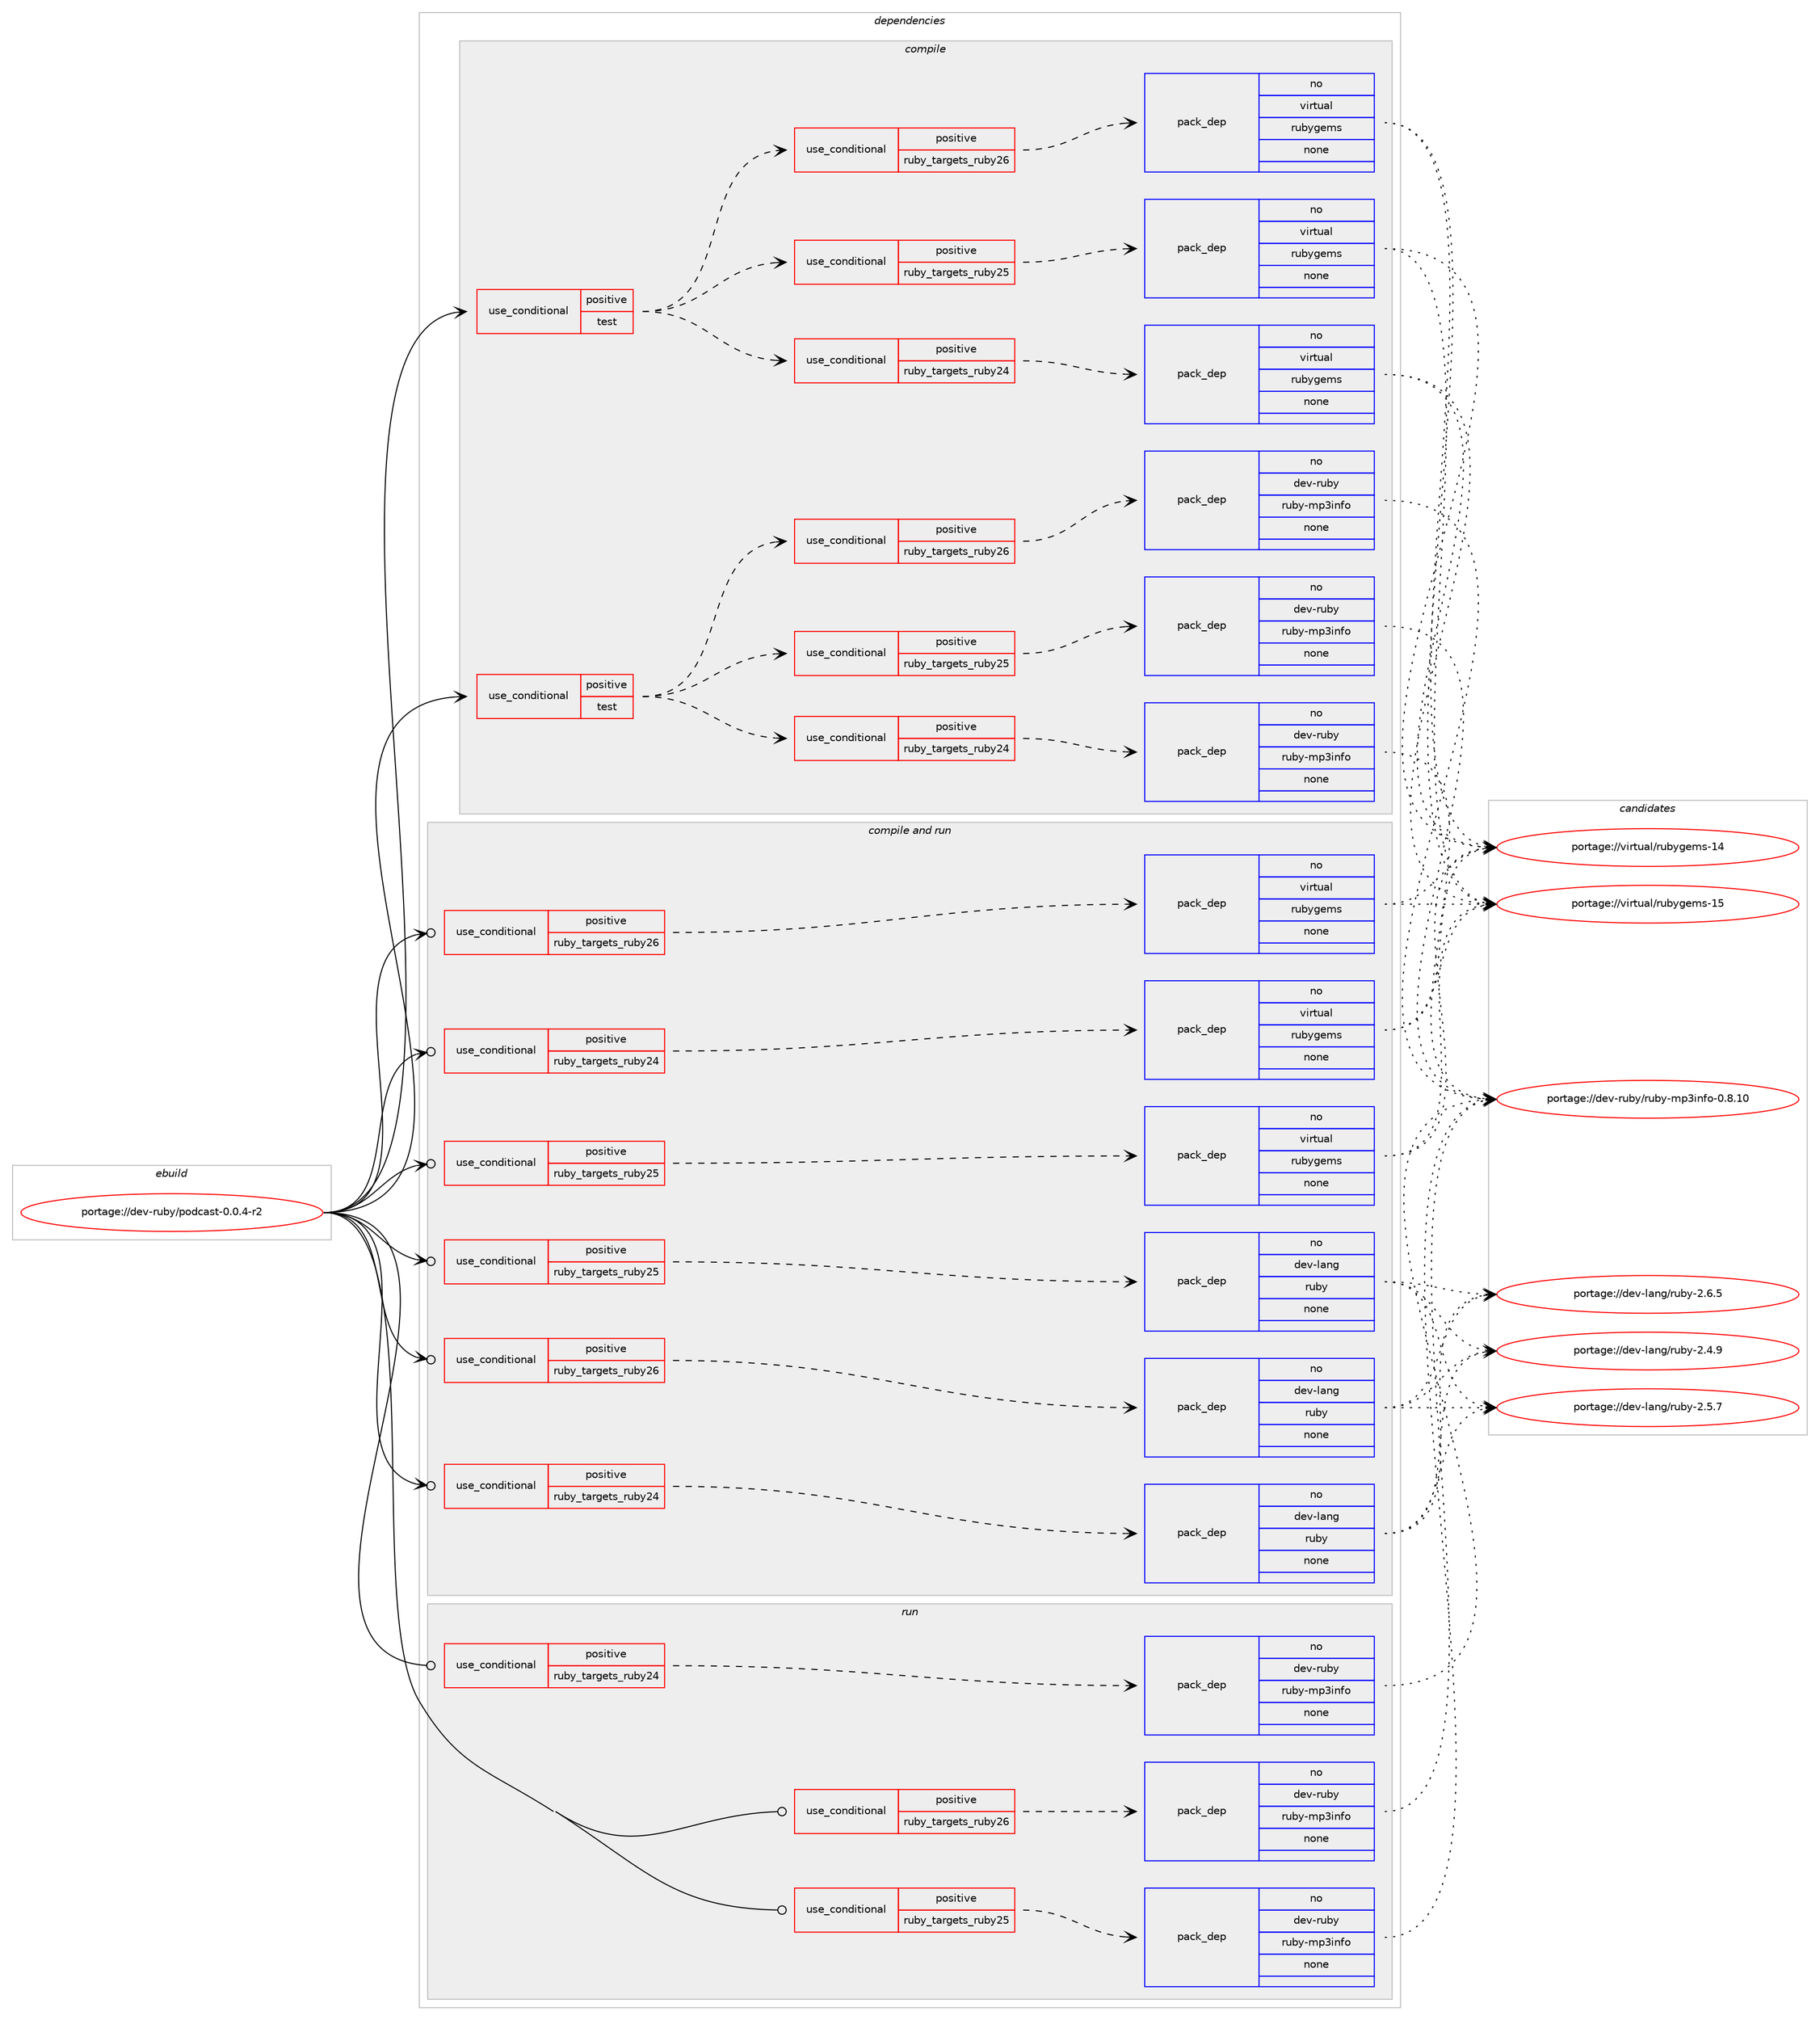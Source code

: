 digraph prolog {

# *************
# Graph options
# *************

newrank=true;
concentrate=true;
compound=true;
graph [rankdir=LR,fontname=Helvetica,fontsize=10,ranksep=1.5];#, ranksep=2.5, nodesep=0.2];
edge  [arrowhead=vee];
node  [fontname=Helvetica,fontsize=10];

# **********
# The ebuild
# **********

subgraph cluster_leftcol {
color=gray;
rank=same;
label=<<i>ebuild</i>>;
id [label="portage://dev-ruby/podcast-0.0.4-r2", color=red, width=4, href="../dev-ruby/podcast-0.0.4-r2.svg"];
}

# ****************
# The dependencies
# ****************

subgraph cluster_midcol {
color=gray;
label=<<i>dependencies</i>>;
subgraph cluster_compile {
fillcolor="#eeeeee";
style=filled;
label=<<i>compile</i>>;
subgraph cond59168 {
dependency234407 [label=<<TABLE BORDER="0" CELLBORDER="1" CELLSPACING="0" CELLPADDING="4"><TR><TD ROWSPAN="3" CELLPADDING="10">use_conditional</TD></TR><TR><TD>positive</TD></TR><TR><TD>test</TD></TR></TABLE>>, shape=none, color=red];
subgraph cond59169 {
dependency234408 [label=<<TABLE BORDER="0" CELLBORDER="1" CELLSPACING="0" CELLPADDING="4"><TR><TD ROWSPAN="3" CELLPADDING="10">use_conditional</TD></TR><TR><TD>positive</TD></TR><TR><TD>ruby_targets_ruby24</TD></TR></TABLE>>, shape=none, color=red];
subgraph pack171694 {
dependency234409 [label=<<TABLE BORDER="0" CELLBORDER="1" CELLSPACING="0" CELLPADDING="4" WIDTH="220"><TR><TD ROWSPAN="6" CELLPADDING="30">pack_dep</TD></TR><TR><TD WIDTH="110">no</TD></TR><TR><TD>dev-ruby</TD></TR><TR><TD>ruby-mp3info</TD></TR><TR><TD>none</TD></TR><TR><TD></TD></TR></TABLE>>, shape=none, color=blue];
}
dependency234408:e -> dependency234409:w [weight=20,style="dashed",arrowhead="vee"];
}
dependency234407:e -> dependency234408:w [weight=20,style="dashed",arrowhead="vee"];
subgraph cond59170 {
dependency234410 [label=<<TABLE BORDER="0" CELLBORDER="1" CELLSPACING="0" CELLPADDING="4"><TR><TD ROWSPAN="3" CELLPADDING="10">use_conditional</TD></TR><TR><TD>positive</TD></TR><TR><TD>ruby_targets_ruby25</TD></TR></TABLE>>, shape=none, color=red];
subgraph pack171695 {
dependency234411 [label=<<TABLE BORDER="0" CELLBORDER="1" CELLSPACING="0" CELLPADDING="4" WIDTH="220"><TR><TD ROWSPAN="6" CELLPADDING="30">pack_dep</TD></TR><TR><TD WIDTH="110">no</TD></TR><TR><TD>dev-ruby</TD></TR><TR><TD>ruby-mp3info</TD></TR><TR><TD>none</TD></TR><TR><TD></TD></TR></TABLE>>, shape=none, color=blue];
}
dependency234410:e -> dependency234411:w [weight=20,style="dashed",arrowhead="vee"];
}
dependency234407:e -> dependency234410:w [weight=20,style="dashed",arrowhead="vee"];
subgraph cond59171 {
dependency234412 [label=<<TABLE BORDER="0" CELLBORDER="1" CELLSPACING="0" CELLPADDING="4"><TR><TD ROWSPAN="3" CELLPADDING="10">use_conditional</TD></TR><TR><TD>positive</TD></TR><TR><TD>ruby_targets_ruby26</TD></TR></TABLE>>, shape=none, color=red];
subgraph pack171696 {
dependency234413 [label=<<TABLE BORDER="0" CELLBORDER="1" CELLSPACING="0" CELLPADDING="4" WIDTH="220"><TR><TD ROWSPAN="6" CELLPADDING="30">pack_dep</TD></TR><TR><TD WIDTH="110">no</TD></TR><TR><TD>dev-ruby</TD></TR><TR><TD>ruby-mp3info</TD></TR><TR><TD>none</TD></TR><TR><TD></TD></TR></TABLE>>, shape=none, color=blue];
}
dependency234412:e -> dependency234413:w [weight=20,style="dashed",arrowhead="vee"];
}
dependency234407:e -> dependency234412:w [weight=20,style="dashed",arrowhead="vee"];
}
id:e -> dependency234407:w [weight=20,style="solid",arrowhead="vee"];
subgraph cond59172 {
dependency234414 [label=<<TABLE BORDER="0" CELLBORDER="1" CELLSPACING="0" CELLPADDING="4"><TR><TD ROWSPAN="3" CELLPADDING="10">use_conditional</TD></TR><TR><TD>positive</TD></TR><TR><TD>test</TD></TR></TABLE>>, shape=none, color=red];
subgraph cond59173 {
dependency234415 [label=<<TABLE BORDER="0" CELLBORDER="1" CELLSPACING="0" CELLPADDING="4"><TR><TD ROWSPAN="3" CELLPADDING="10">use_conditional</TD></TR><TR><TD>positive</TD></TR><TR><TD>ruby_targets_ruby24</TD></TR></TABLE>>, shape=none, color=red];
subgraph pack171697 {
dependency234416 [label=<<TABLE BORDER="0" CELLBORDER="1" CELLSPACING="0" CELLPADDING="4" WIDTH="220"><TR><TD ROWSPAN="6" CELLPADDING="30">pack_dep</TD></TR><TR><TD WIDTH="110">no</TD></TR><TR><TD>virtual</TD></TR><TR><TD>rubygems</TD></TR><TR><TD>none</TD></TR><TR><TD></TD></TR></TABLE>>, shape=none, color=blue];
}
dependency234415:e -> dependency234416:w [weight=20,style="dashed",arrowhead="vee"];
}
dependency234414:e -> dependency234415:w [weight=20,style="dashed",arrowhead="vee"];
subgraph cond59174 {
dependency234417 [label=<<TABLE BORDER="0" CELLBORDER="1" CELLSPACING="0" CELLPADDING="4"><TR><TD ROWSPAN="3" CELLPADDING="10">use_conditional</TD></TR><TR><TD>positive</TD></TR><TR><TD>ruby_targets_ruby25</TD></TR></TABLE>>, shape=none, color=red];
subgraph pack171698 {
dependency234418 [label=<<TABLE BORDER="0" CELLBORDER="1" CELLSPACING="0" CELLPADDING="4" WIDTH="220"><TR><TD ROWSPAN="6" CELLPADDING="30">pack_dep</TD></TR><TR><TD WIDTH="110">no</TD></TR><TR><TD>virtual</TD></TR><TR><TD>rubygems</TD></TR><TR><TD>none</TD></TR><TR><TD></TD></TR></TABLE>>, shape=none, color=blue];
}
dependency234417:e -> dependency234418:w [weight=20,style="dashed",arrowhead="vee"];
}
dependency234414:e -> dependency234417:w [weight=20,style="dashed",arrowhead="vee"];
subgraph cond59175 {
dependency234419 [label=<<TABLE BORDER="0" CELLBORDER="1" CELLSPACING="0" CELLPADDING="4"><TR><TD ROWSPAN="3" CELLPADDING="10">use_conditional</TD></TR><TR><TD>positive</TD></TR><TR><TD>ruby_targets_ruby26</TD></TR></TABLE>>, shape=none, color=red];
subgraph pack171699 {
dependency234420 [label=<<TABLE BORDER="0" CELLBORDER="1" CELLSPACING="0" CELLPADDING="4" WIDTH="220"><TR><TD ROWSPAN="6" CELLPADDING="30">pack_dep</TD></TR><TR><TD WIDTH="110">no</TD></TR><TR><TD>virtual</TD></TR><TR><TD>rubygems</TD></TR><TR><TD>none</TD></TR><TR><TD></TD></TR></TABLE>>, shape=none, color=blue];
}
dependency234419:e -> dependency234420:w [weight=20,style="dashed",arrowhead="vee"];
}
dependency234414:e -> dependency234419:w [weight=20,style="dashed",arrowhead="vee"];
}
id:e -> dependency234414:w [weight=20,style="solid",arrowhead="vee"];
}
subgraph cluster_compileandrun {
fillcolor="#eeeeee";
style=filled;
label=<<i>compile and run</i>>;
subgraph cond59176 {
dependency234421 [label=<<TABLE BORDER="0" CELLBORDER="1" CELLSPACING="0" CELLPADDING="4"><TR><TD ROWSPAN="3" CELLPADDING="10">use_conditional</TD></TR><TR><TD>positive</TD></TR><TR><TD>ruby_targets_ruby24</TD></TR></TABLE>>, shape=none, color=red];
subgraph pack171700 {
dependency234422 [label=<<TABLE BORDER="0" CELLBORDER="1" CELLSPACING="0" CELLPADDING="4" WIDTH="220"><TR><TD ROWSPAN="6" CELLPADDING="30">pack_dep</TD></TR><TR><TD WIDTH="110">no</TD></TR><TR><TD>dev-lang</TD></TR><TR><TD>ruby</TD></TR><TR><TD>none</TD></TR><TR><TD></TD></TR></TABLE>>, shape=none, color=blue];
}
dependency234421:e -> dependency234422:w [weight=20,style="dashed",arrowhead="vee"];
}
id:e -> dependency234421:w [weight=20,style="solid",arrowhead="odotvee"];
subgraph cond59177 {
dependency234423 [label=<<TABLE BORDER="0" CELLBORDER="1" CELLSPACING="0" CELLPADDING="4"><TR><TD ROWSPAN="3" CELLPADDING="10">use_conditional</TD></TR><TR><TD>positive</TD></TR><TR><TD>ruby_targets_ruby24</TD></TR></TABLE>>, shape=none, color=red];
subgraph pack171701 {
dependency234424 [label=<<TABLE BORDER="0" CELLBORDER="1" CELLSPACING="0" CELLPADDING="4" WIDTH="220"><TR><TD ROWSPAN="6" CELLPADDING="30">pack_dep</TD></TR><TR><TD WIDTH="110">no</TD></TR><TR><TD>virtual</TD></TR><TR><TD>rubygems</TD></TR><TR><TD>none</TD></TR><TR><TD></TD></TR></TABLE>>, shape=none, color=blue];
}
dependency234423:e -> dependency234424:w [weight=20,style="dashed",arrowhead="vee"];
}
id:e -> dependency234423:w [weight=20,style="solid",arrowhead="odotvee"];
subgraph cond59178 {
dependency234425 [label=<<TABLE BORDER="0" CELLBORDER="1" CELLSPACING="0" CELLPADDING="4"><TR><TD ROWSPAN="3" CELLPADDING="10">use_conditional</TD></TR><TR><TD>positive</TD></TR><TR><TD>ruby_targets_ruby25</TD></TR></TABLE>>, shape=none, color=red];
subgraph pack171702 {
dependency234426 [label=<<TABLE BORDER="0" CELLBORDER="1" CELLSPACING="0" CELLPADDING="4" WIDTH="220"><TR><TD ROWSPAN="6" CELLPADDING="30">pack_dep</TD></TR><TR><TD WIDTH="110">no</TD></TR><TR><TD>dev-lang</TD></TR><TR><TD>ruby</TD></TR><TR><TD>none</TD></TR><TR><TD></TD></TR></TABLE>>, shape=none, color=blue];
}
dependency234425:e -> dependency234426:w [weight=20,style="dashed",arrowhead="vee"];
}
id:e -> dependency234425:w [weight=20,style="solid",arrowhead="odotvee"];
subgraph cond59179 {
dependency234427 [label=<<TABLE BORDER="0" CELLBORDER="1" CELLSPACING="0" CELLPADDING="4"><TR><TD ROWSPAN="3" CELLPADDING="10">use_conditional</TD></TR><TR><TD>positive</TD></TR><TR><TD>ruby_targets_ruby25</TD></TR></TABLE>>, shape=none, color=red];
subgraph pack171703 {
dependency234428 [label=<<TABLE BORDER="0" CELLBORDER="1" CELLSPACING="0" CELLPADDING="4" WIDTH="220"><TR><TD ROWSPAN="6" CELLPADDING="30">pack_dep</TD></TR><TR><TD WIDTH="110">no</TD></TR><TR><TD>virtual</TD></TR><TR><TD>rubygems</TD></TR><TR><TD>none</TD></TR><TR><TD></TD></TR></TABLE>>, shape=none, color=blue];
}
dependency234427:e -> dependency234428:w [weight=20,style="dashed",arrowhead="vee"];
}
id:e -> dependency234427:w [weight=20,style="solid",arrowhead="odotvee"];
subgraph cond59180 {
dependency234429 [label=<<TABLE BORDER="0" CELLBORDER="1" CELLSPACING="0" CELLPADDING="4"><TR><TD ROWSPAN="3" CELLPADDING="10">use_conditional</TD></TR><TR><TD>positive</TD></TR><TR><TD>ruby_targets_ruby26</TD></TR></TABLE>>, shape=none, color=red];
subgraph pack171704 {
dependency234430 [label=<<TABLE BORDER="0" CELLBORDER="1" CELLSPACING="0" CELLPADDING="4" WIDTH="220"><TR><TD ROWSPAN="6" CELLPADDING="30">pack_dep</TD></TR><TR><TD WIDTH="110">no</TD></TR><TR><TD>dev-lang</TD></TR><TR><TD>ruby</TD></TR><TR><TD>none</TD></TR><TR><TD></TD></TR></TABLE>>, shape=none, color=blue];
}
dependency234429:e -> dependency234430:w [weight=20,style="dashed",arrowhead="vee"];
}
id:e -> dependency234429:w [weight=20,style="solid",arrowhead="odotvee"];
subgraph cond59181 {
dependency234431 [label=<<TABLE BORDER="0" CELLBORDER="1" CELLSPACING="0" CELLPADDING="4"><TR><TD ROWSPAN="3" CELLPADDING="10">use_conditional</TD></TR><TR><TD>positive</TD></TR><TR><TD>ruby_targets_ruby26</TD></TR></TABLE>>, shape=none, color=red];
subgraph pack171705 {
dependency234432 [label=<<TABLE BORDER="0" CELLBORDER="1" CELLSPACING="0" CELLPADDING="4" WIDTH="220"><TR><TD ROWSPAN="6" CELLPADDING="30">pack_dep</TD></TR><TR><TD WIDTH="110">no</TD></TR><TR><TD>virtual</TD></TR><TR><TD>rubygems</TD></TR><TR><TD>none</TD></TR><TR><TD></TD></TR></TABLE>>, shape=none, color=blue];
}
dependency234431:e -> dependency234432:w [weight=20,style="dashed",arrowhead="vee"];
}
id:e -> dependency234431:w [weight=20,style="solid",arrowhead="odotvee"];
}
subgraph cluster_run {
fillcolor="#eeeeee";
style=filled;
label=<<i>run</i>>;
subgraph cond59182 {
dependency234433 [label=<<TABLE BORDER="0" CELLBORDER="1" CELLSPACING="0" CELLPADDING="4"><TR><TD ROWSPAN="3" CELLPADDING="10">use_conditional</TD></TR><TR><TD>positive</TD></TR><TR><TD>ruby_targets_ruby24</TD></TR></TABLE>>, shape=none, color=red];
subgraph pack171706 {
dependency234434 [label=<<TABLE BORDER="0" CELLBORDER="1" CELLSPACING="0" CELLPADDING="4" WIDTH="220"><TR><TD ROWSPAN="6" CELLPADDING="30">pack_dep</TD></TR><TR><TD WIDTH="110">no</TD></TR><TR><TD>dev-ruby</TD></TR><TR><TD>ruby-mp3info</TD></TR><TR><TD>none</TD></TR><TR><TD></TD></TR></TABLE>>, shape=none, color=blue];
}
dependency234433:e -> dependency234434:w [weight=20,style="dashed",arrowhead="vee"];
}
id:e -> dependency234433:w [weight=20,style="solid",arrowhead="odot"];
subgraph cond59183 {
dependency234435 [label=<<TABLE BORDER="0" CELLBORDER="1" CELLSPACING="0" CELLPADDING="4"><TR><TD ROWSPAN="3" CELLPADDING="10">use_conditional</TD></TR><TR><TD>positive</TD></TR><TR><TD>ruby_targets_ruby25</TD></TR></TABLE>>, shape=none, color=red];
subgraph pack171707 {
dependency234436 [label=<<TABLE BORDER="0" CELLBORDER="1" CELLSPACING="0" CELLPADDING="4" WIDTH="220"><TR><TD ROWSPAN="6" CELLPADDING="30">pack_dep</TD></TR><TR><TD WIDTH="110">no</TD></TR><TR><TD>dev-ruby</TD></TR><TR><TD>ruby-mp3info</TD></TR><TR><TD>none</TD></TR><TR><TD></TD></TR></TABLE>>, shape=none, color=blue];
}
dependency234435:e -> dependency234436:w [weight=20,style="dashed",arrowhead="vee"];
}
id:e -> dependency234435:w [weight=20,style="solid",arrowhead="odot"];
subgraph cond59184 {
dependency234437 [label=<<TABLE BORDER="0" CELLBORDER="1" CELLSPACING="0" CELLPADDING="4"><TR><TD ROWSPAN="3" CELLPADDING="10">use_conditional</TD></TR><TR><TD>positive</TD></TR><TR><TD>ruby_targets_ruby26</TD></TR></TABLE>>, shape=none, color=red];
subgraph pack171708 {
dependency234438 [label=<<TABLE BORDER="0" CELLBORDER="1" CELLSPACING="0" CELLPADDING="4" WIDTH="220"><TR><TD ROWSPAN="6" CELLPADDING="30">pack_dep</TD></TR><TR><TD WIDTH="110">no</TD></TR><TR><TD>dev-ruby</TD></TR><TR><TD>ruby-mp3info</TD></TR><TR><TD>none</TD></TR><TR><TD></TD></TR></TABLE>>, shape=none, color=blue];
}
dependency234437:e -> dependency234438:w [weight=20,style="dashed",arrowhead="vee"];
}
id:e -> dependency234437:w [weight=20,style="solid",arrowhead="odot"];
}
}

# **************
# The candidates
# **************

subgraph cluster_choices {
rank=same;
color=gray;
label=<<i>candidates</i>>;

subgraph choice171694 {
color=black;
nodesep=1;
choiceportage10010111845114117981214711411798121451091125110511010211145484656464948 [label="portage://dev-ruby/ruby-mp3info-0.8.10", color=red, width=4,href="../dev-ruby/ruby-mp3info-0.8.10.svg"];
dependency234409:e -> choiceportage10010111845114117981214711411798121451091125110511010211145484656464948:w [style=dotted,weight="100"];
}
subgraph choice171695 {
color=black;
nodesep=1;
choiceportage10010111845114117981214711411798121451091125110511010211145484656464948 [label="portage://dev-ruby/ruby-mp3info-0.8.10", color=red, width=4,href="../dev-ruby/ruby-mp3info-0.8.10.svg"];
dependency234411:e -> choiceportage10010111845114117981214711411798121451091125110511010211145484656464948:w [style=dotted,weight="100"];
}
subgraph choice171696 {
color=black;
nodesep=1;
choiceportage10010111845114117981214711411798121451091125110511010211145484656464948 [label="portage://dev-ruby/ruby-mp3info-0.8.10", color=red, width=4,href="../dev-ruby/ruby-mp3info-0.8.10.svg"];
dependency234413:e -> choiceportage10010111845114117981214711411798121451091125110511010211145484656464948:w [style=dotted,weight="100"];
}
subgraph choice171697 {
color=black;
nodesep=1;
choiceportage118105114116117971084711411798121103101109115454952 [label="portage://virtual/rubygems-14", color=red, width=4,href="../virtual/rubygems-14.svg"];
choiceportage118105114116117971084711411798121103101109115454953 [label="portage://virtual/rubygems-15", color=red, width=4,href="../virtual/rubygems-15.svg"];
dependency234416:e -> choiceportage118105114116117971084711411798121103101109115454952:w [style=dotted,weight="100"];
dependency234416:e -> choiceportage118105114116117971084711411798121103101109115454953:w [style=dotted,weight="100"];
}
subgraph choice171698 {
color=black;
nodesep=1;
choiceportage118105114116117971084711411798121103101109115454952 [label="portage://virtual/rubygems-14", color=red, width=4,href="../virtual/rubygems-14.svg"];
choiceportage118105114116117971084711411798121103101109115454953 [label="portage://virtual/rubygems-15", color=red, width=4,href="../virtual/rubygems-15.svg"];
dependency234418:e -> choiceportage118105114116117971084711411798121103101109115454952:w [style=dotted,weight="100"];
dependency234418:e -> choiceportage118105114116117971084711411798121103101109115454953:w [style=dotted,weight="100"];
}
subgraph choice171699 {
color=black;
nodesep=1;
choiceportage118105114116117971084711411798121103101109115454952 [label="portage://virtual/rubygems-14", color=red, width=4,href="../virtual/rubygems-14.svg"];
choiceportage118105114116117971084711411798121103101109115454953 [label="portage://virtual/rubygems-15", color=red, width=4,href="../virtual/rubygems-15.svg"];
dependency234420:e -> choiceportage118105114116117971084711411798121103101109115454952:w [style=dotted,weight="100"];
dependency234420:e -> choiceportage118105114116117971084711411798121103101109115454953:w [style=dotted,weight="100"];
}
subgraph choice171700 {
color=black;
nodesep=1;
choiceportage10010111845108971101034711411798121455046524657 [label="portage://dev-lang/ruby-2.4.9", color=red, width=4,href="../dev-lang/ruby-2.4.9.svg"];
choiceportage10010111845108971101034711411798121455046534655 [label="portage://dev-lang/ruby-2.5.7", color=red, width=4,href="../dev-lang/ruby-2.5.7.svg"];
choiceportage10010111845108971101034711411798121455046544653 [label="portage://dev-lang/ruby-2.6.5", color=red, width=4,href="../dev-lang/ruby-2.6.5.svg"];
dependency234422:e -> choiceportage10010111845108971101034711411798121455046524657:w [style=dotted,weight="100"];
dependency234422:e -> choiceportage10010111845108971101034711411798121455046534655:w [style=dotted,weight="100"];
dependency234422:e -> choiceportage10010111845108971101034711411798121455046544653:w [style=dotted,weight="100"];
}
subgraph choice171701 {
color=black;
nodesep=1;
choiceportage118105114116117971084711411798121103101109115454952 [label="portage://virtual/rubygems-14", color=red, width=4,href="../virtual/rubygems-14.svg"];
choiceportage118105114116117971084711411798121103101109115454953 [label="portage://virtual/rubygems-15", color=red, width=4,href="../virtual/rubygems-15.svg"];
dependency234424:e -> choiceportage118105114116117971084711411798121103101109115454952:w [style=dotted,weight="100"];
dependency234424:e -> choiceportage118105114116117971084711411798121103101109115454953:w [style=dotted,weight="100"];
}
subgraph choice171702 {
color=black;
nodesep=1;
choiceportage10010111845108971101034711411798121455046524657 [label="portage://dev-lang/ruby-2.4.9", color=red, width=4,href="../dev-lang/ruby-2.4.9.svg"];
choiceportage10010111845108971101034711411798121455046534655 [label="portage://dev-lang/ruby-2.5.7", color=red, width=4,href="../dev-lang/ruby-2.5.7.svg"];
choiceportage10010111845108971101034711411798121455046544653 [label="portage://dev-lang/ruby-2.6.5", color=red, width=4,href="../dev-lang/ruby-2.6.5.svg"];
dependency234426:e -> choiceportage10010111845108971101034711411798121455046524657:w [style=dotted,weight="100"];
dependency234426:e -> choiceportage10010111845108971101034711411798121455046534655:w [style=dotted,weight="100"];
dependency234426:e -> choiceportage10010111845108971101034711411798121455046544653:w [style=dotted,weight="100"];
}
subgraph choice171703 {
color=black;
nodesep=1;
choiceportage118105114116117971084711411798121103101109115454952 [label="portage://virtual/rubygems-14", color=red, width=4,href="../virtual/rubygems-14.svg"];
choiceportage118105114116117971084711411798121103101109115454953 [label="portage://virtual/rubygems-15", color=red, width=4,href="../virtual/rubygems-15.svg"];
dependency234428:e -> choiceportage118105114116117971084711411798121103101109115454952:w [style=dotted,weight="100"];
dependency234428:e -> choiceportage118105114116117971084711411798121103101109115454953:w [style=dotted,weight="100"];
}
subgraph choice171704 {
color=black;
nodesep=1;
choiceportage10010111845108971101034711411798121455046524657 [label="portage://dev-lang/ruby-2.4.9", color=red, width=4,href="../dev-lang/ruby-2.4.9.svg"];
choiceportage10010111845108971101034711411798121455046534655 [label="portage://dev-lang/ruby-2.5.7", color=red, width=4,href="../dev-lang/ruby-2.5.7.svg"];
choiceportage10010111845108971101034711411798121455046544653 [label="portage://dev-lang/ruby-2.6.5", color=red, width=4,href="../dev-lang/ruby-2.6.5.svg"];
dependency234430:e -> choiceportage10010111845108971101034711411798121455046524657:w [style=dotted,weight="100"];
dependency234430:e -> choiceportage10010111845108971101034711411798121455046534655:w [style=dotted,weight="100"];
dependency234430:e -> choiceportage10010111845108971101034711411798121455046544653:w [style=dotted,weight="100"];
}
subgraph choice171705 {
color=black;
nodesep=1;
choiceportage118105114116117971084711411798121103101109115454952 [label="portage://virtual/rubygems-14", color=red, width=4,href="../virtual/rubygems-14.svg"];
choiceportage118105114116117971084711411798121103101109115454953 [label="portage://virtual/rubygems-15", color=red, width=4,href="../virtual/rubygems-15.svg"];
dependency234432:e -> choiceportage118105114116117971084711411798121103101109115454952:w [style=dotted,weight="100"];
dependency234432:e -> choiceportage118105114116117971084711411798121103101109115454953:w [style=dotted,weight="100"];
}
subgraph choice171706 {
color=black;
nodesep=1;
choiceportage10010111845114117981214711411798121451091125110511010211145484656464948 [label="portage://dev-ruby/ruby-mp3info-0.8.10", color=red, width=4,href="../dev-ruby/ruby-mp3info-0.8.10.svg"];
dependency234434:e -> choiceportage10010111845114117981214711411798121451091125110511010211145484656464948:w [style=dotted,weight="100"];
}
subgraph choice171707 {
color=black;
nodesep=1;
choiceportage10010111845114117981214711411798121451091125110511010211145484656464948 [label="portage://dev-ruby/ruby-mp3info-0.8.10", color=red, width=4,href="../dev-ruby/ruby-mp3info-0.8.10.svg"];
dependency234436:e -> choiceportage10010111845114117981214711411798121451091125110511010211145484656464948:w [style=dotted,weight="100"];
}
subgraph choice171708 {
color=black;
nodesep=1;
choiceportage10010111845114117981214711411798121451091125110511010211145484656464948 [label="portage://dev-ruby/ruby-mp3info-0.8.10", color=red, width=4,href="../dev-ruby/ruby-mp3info-0.8.10.svg"];
dependency234438:e -> choiceportage10010111845114117981214711411798121451091125110511010211145484656464948:w [style=dotted,weight="100"];
}
}

}

